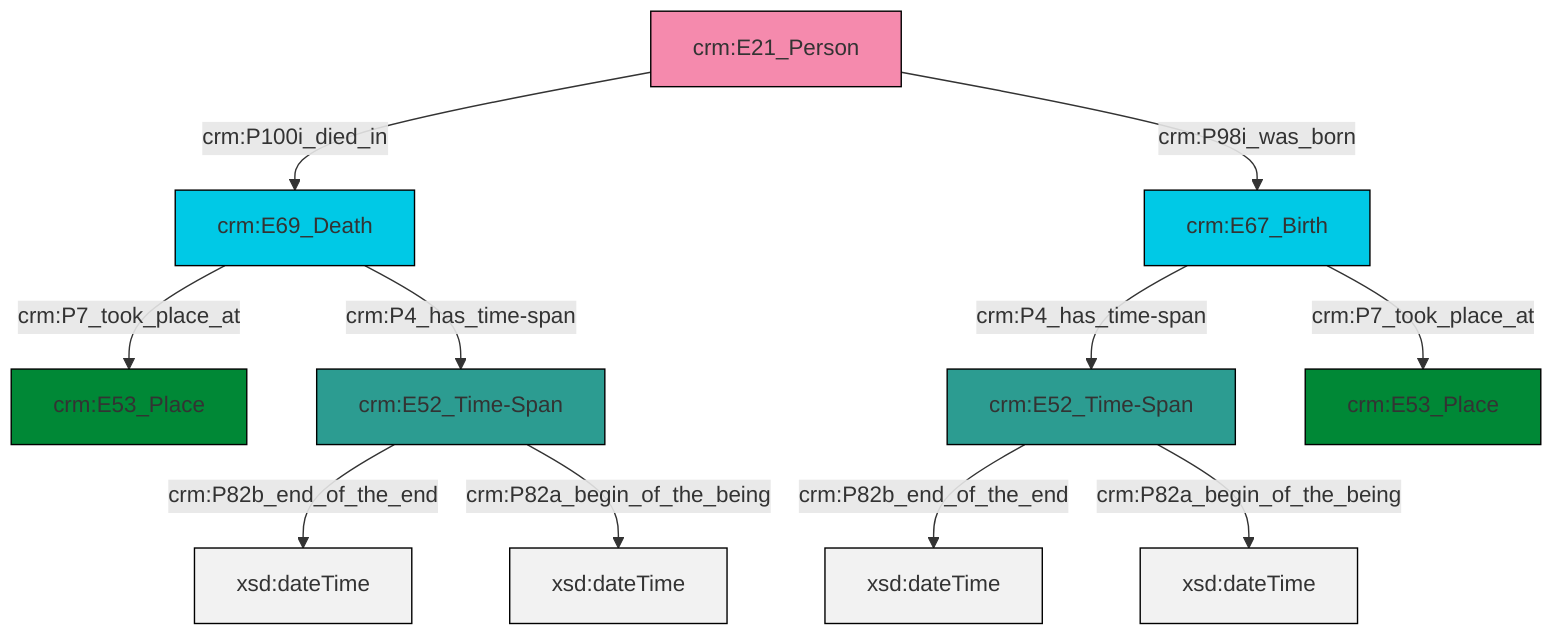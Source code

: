 graph TD
classDef Literal fill:#f2f2f2,stroke:#000000;
classDef CRM_Entity fill:#FFFFFF,stroke:#000000;
classDef Temporal_Entity fill:#00C9E6, stroke:#000000;
classDef Type fill:#E18312, stroke:#000000;
classDef Time-Span fill:#2C9C91, stroke:#000000;
classDef Appellation fill:#FFEB7F, stroke:#000000;
classDef Place fill:#008836, stroke:#000000;
classDef Persistent_Item fill:#B266B2, stroke:#000000;
classDef Conceptual_Object fill:#FFD700, stroke:#000000;
classDef Physical_Thing fill:#D2B48C, stroke:#000000;
classDef Actor fill:#f58aad, stroke:#000000;
classDef PC_Classes fill:#4ce600, stroke:#000000;
classDef Multi fill:#cccccc,stroke:#000000;

4["crm:E52_Time-Span"]:::Time-Span -->|crm:P82b_end_of_the_end| 5[xsd:dateTime]:::Literal
6["crm:E69_Death"]:::Temporal_Entity -->|crm:P7_took_place_at| 7["crm:E53_Place"]:::Place
0["crm:E67_Birth"]:::Temporal_Entity -->|crm:P4_has_time-span| 4["crm:E52_Time-Span"]:::Time-Span
2["crm:E52_Time-Span"]:::Time-Span -->|crm:P82b_end_of_the_end| 9[xsd:dateTime]:::Literal
10["crm:E21_Person"]:::Actor -->|crm:P100i_died_in| 6["crm:E69_Death"]:::Temporal_Entity
0["crm:E67_Birth"]:::Temporal_Entity -->|crm:P7_took_place_at| 13["crm:E53_Place"]:::Place
10["crm:E21_Person"]:::Actor -->|crm:P98i_was_born| 0["crm:E67_Birth"]:::Temporal_Entity
2["crm:E52_Time-Span"]:::Time-Span -->|crm:P82a_begin_of_the_being| 14[xsd:dateTime]:::Literal
6["crm:E69_Death"]:::Temporal_Entity -->|crm:P4_has_time-span| 2["crm:E52_Time-Span"]:::Time-Span
4["crm:E52_Time-Span"]:::Time-Span -->|crm:P82a_begin_of_the_being| 17[xsd:dateTime]:::Literal